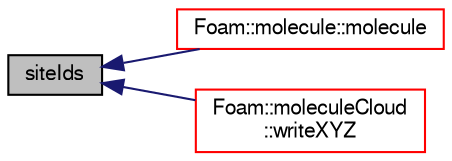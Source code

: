 digraph "siteIds"
{
  bgcolor="transparent";
  edge [fontname="FreeSans",fontsize="10",labelfontname="FreeSans",labelfontsize="10"];
  node [fontname="FreeSans",fontsize="10",shape=record];
  rankdir="LR";
  Node343 [label="siteIds",height=0.2,width=0.4,color="black", fillcolor="grey75", style="filled", fontcolor="black"];
  Node343 -> Node344 [dir="back",color="midnightblue",fontsize="10",style="solid",fontname="FreeSans"];
  Node344 [label="Foam::molecule::molecule",height=0.2,width=0.4,color="red",URL="$a24390.html#a50d4b38172f9b24ae51ec06385ba25f4",tooltip="Construct from components. "];
  Node343 -> Node348 [dir="back",color="midnightblue",fontsize="10",style="solid",fontname="FreeSans"];
  Node348 [label="Foam::moleculeCloud\l::writeXYZ",height=0.2,width=0.4,color="red",URL="$a24406.html#a52058f5b3ba24c4115b0c58c08e7884f",tooltip="Write molecule sites in XYZ format. "];
}
